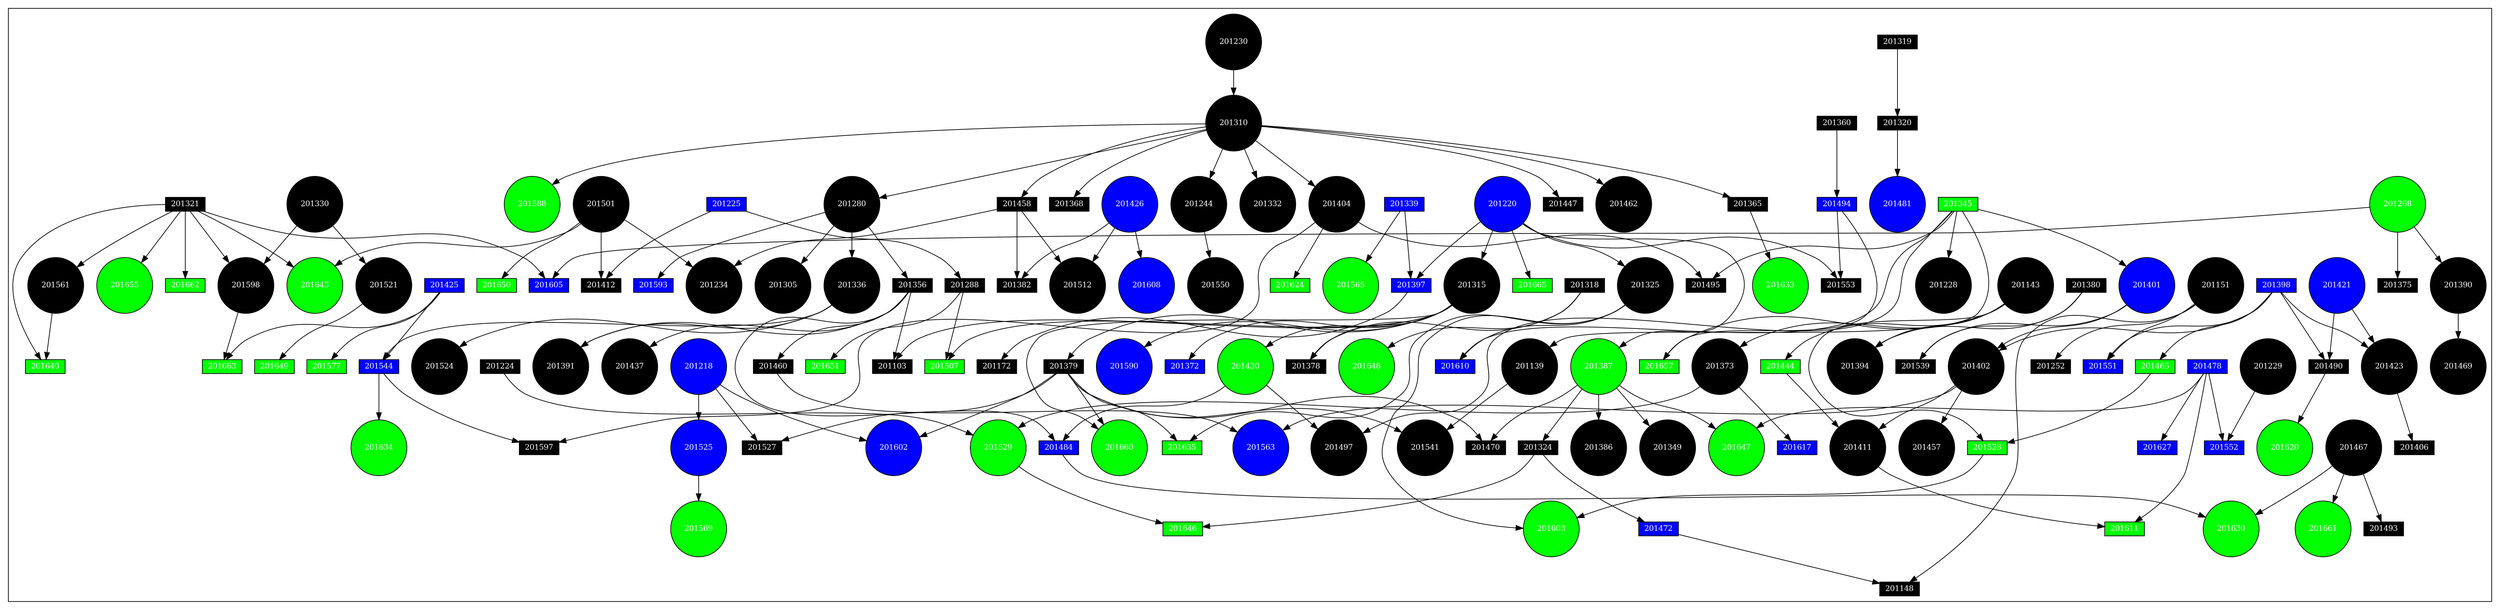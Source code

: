 digraph GRAPH_0 {
edge [ dir=arrow];
graph [ rankdir = TB ];
ratio = auto;
mincross = 2.0;
node [
    fontsize=11,
    fillcolor=white,
    style=filled,
];
subgraph cluster_0 {
label = ""
201640 [ label="201640", rank=41, shape=rectangle, width=0.000, height=0.000, fillcolor="green", fontcolor="white" ]
201368 [ label="201368", rank=40, shape=rectangle, width=0.000, height=0.000, fillcolor="black", fontcolor="white" ]
201472 [ label="201472", rank=38, shape=rectangle, width=0.000, height=0.000, fillcolor="blue", fontcolor="white" ]
201411 [ label="201411", rank=39, shape=circle, width=0.000, height=0.000, fillcolor="black", fontcolor="white" ]
201521 [ label="201521", rank=40, shape=circle, width=0.000, height=0.000, fillcolor="black", fontcolor="white" ]
201490 [ label="201490", rank=40, shape=rectangle, width=0.000, height=0.000, fillcolor="black", fontcolor="white" ]
201647 [ label="201647", rank=41, shape=circle, width=0.000, height=0.000, fillcolor="green", fontcolor="white" ]
201391 [ label="201391", rank=40, shape=circle, width=0.000, height=0.000, fillcolor="black", fontcolor="white" ]
201325 [ label="201325", rank=40, shape=circle, width=0.000, height=0.000, fillcolor="black", fontcolor="white" ]
201646 [ label="201646", rank=41, shape=rectangle, width=0.000, height=0.000, fillcolor="green", fontcolor="white" ]
201360 [ label="201360", rank=38, shape=rectangle, width=0.000, height=0.000, fillcolor="black", fontcolor="white" ]
201229 [ label="201229", rank=38, shape=circle, width=0.000, height=0.000, fillcolor="black", fontcolor="white" ]
201478 [ label="201478", rank=38, shape=rectangle, width=0.000, height=0.000, fillcolor="blue", fontcolor="white" ]
201493 [ label="201493", rank=42, shape=rectangle, width=0.000, height=0.000, fillcolor="black", fontcolor="white" ]
201404 [ label="201404", rank=39, shape=circle, width=0.000, height=0.000, fillcolor="black", fontcolor="white" ]
201330 [ label="201330", rank=37, shape=circle, width=0.000, height=0.000, fillcolor="black", fontcolor="white" ]
201349 [ label="201349", rank=39, shape=circle, width=0.000, height=0.000, fillcolor="black", fontcolor="white" ]
201627 [ label="201627", rank=41, shape=rectangle, width=0.000, height=0.000, fillcolor="blue", fontcolor="white" ]
201611 [ label="201611", rank=40, shape=rectangle, width=0.000, height=0.000, fillcolor="green", fontcolor="white" ]
201172 [ label="201172", rank=40, shape=rectangle, width=0.000, height=0.000, fillcolor="black", fontcolor="white" ]
201512 [ label="201512", rank=41, shape=circle, width=0.000, height=0.000, fillcolor="black", fontcolor="white" ]
201339 [ label="201339", rank=35, shape=rectangle, width=0.000, height=0.000, fillcolor="blue", fontcolor="white" ]
201597 [ label="201597", rank=42, shape=rectangle, width=0.000, height=0.000, fillcolor="black", fontcolor="white" ]
201390 [ label="201390", rank=38, shape=circle, width=0.000, height=0.000, fillcolor="black", fontcolor="white" ]
201630 [ label="201630", rank=41, shape=circle, width=0.000, height=0.000, fillcolor="green", fontcolor="white" ]
201151 [ label="201151", rank=34, shape=circle, width=0.000, height=0.000, fillcolor="black", fontcolor="white" ]
201315 [ label="201315", rank=35, shape=circle, width=0.000, height=0.000, fillcolor="black", fontcolor="white" ]
201624 [ label="201624", rank=41, shape=rectangle, width=0.000, height=0.000, fillcolor="green", fontcolor="white" ]
201495 [ label="201495", rank=40, shape=rectangle, width=0.000, height=0.000, fillcolor="black", fontcolor="white" ]
201332 [ label="201332", rank=37, shape=circle, width=0.000, height=0.000, fillcolor="black", fontcolor="white" ]
201663 [ label="201663", rank=42, shape=rectangle, width=0.000, height=0.000, fillcolor="green", fontcolor="white" ]
201527 [ label="201527", rank=41, shape=rectangle, width=0.000, height=0.000, fillcolor="black", fontcolor="white" ]
201507 [ label="201507", rank=38, shape=rectangle, width=0.000, height=0.000, fillcolor="green", fontcolor="white" ]
201608 [ label="201608", rank=42, shape=circle, width=0.000, height=0.000, fillcolor="blue", fontcolor="white" ]
201305 [ label="201305", rank=38, shape=circle, width=0.000, height=0.000, fillcolor="black", fontcolor="white" ]
201224 [ label="201224", rank=35, shape=rectangle, width=0.000, height=0.000, fillcolor="black", fontcolor="white" ]
201218 [ label="201218", rank=33, shape=circle, width=0.000, height=0.000, fillcolor="blue", fontcolor="white" ]
201665 [ label="201665", rank=42, shape=rectangle, width=0.000, height=0.000, fillcolor="green", fontcolor="white" ]
201447 [ label="201447", rank=38, shape=rectangle, width=0.000, height=0.000, fillcolor="black", fontcolor="white" ]
201372 [ label="201372", rank=36, shape=rectangle, width=0.000, height=0.000, fillcolor="blue", fontcolor="white" ]
201386 [ label="201386", rank=39, shape=circle, width=0.000, height=0.000, fillcolor="black", fontcolor="white" ]
201375 [ label="201375", rank=38, shape=rectangle, width=0.000, height=0.000, fillcolor="black", fontcolor="white" ]
201470 [ label="201470", rank=42, shape=rectangle, width=0.000, height=0.000, fillcolor="black", fontcolor="white" ]
201310 [ label="201310", rank=35, shape=circle, width=0.000, height=0.000, fillcolor="black", fontcolor="white" ]
201382 [ label="201382", rank=41, shape=rectangle, width=0.000, height=0.000, fillcolor="black", fontcolor="white" ]
201634 [ label="201634", rank=41, shape=circle, width=0.000, height=0.000, fillcolor="green", fontcolor="white" ]
201649 [ label="201649", rank=42, shape=rectangle, width=0.000, height=0.000, fillcolor="green", fontcolor="white" ]
201552 [ label="201552", rank=40, shape=rectangle, width=0.000, height=0.000, fillcolor="blue", fontcolor="white" ]
201148 [ label="201148", rank=41, shape=rectangle, width=0.000, height=0.000, fillcolor="black", fontcolor="white" ]
201318 [ label="201318", rank=36, shape=rectangle, width=0.000, height=0.000, fillcolor="black", fontcolor="white" ]
201484 [ label="201484", rank=38, shape=rectangle, width=0.000, height=0.000, fillcolor="blue", fontcolor="white" ]
201657 [ label="201657", rank=42, shape=rectangle, width=0.000, height=0.000, fillcolor="green", fontcolor="white" ]
201345 [ label="201345", rank=34, shape=rectangle, width=0.000, height=0.000, fillcolor="green", fontcolor="white" ]
201379 [ label="201379", rank=41, shape=rectangle, width=0.000, height=0.000, fillcolor="black", fontcolor="white" ]
201320 [ label="201320", rank=35, shape=rectangle, width=0.000, height=0.000, fillcolor="black", fontcolor="white" ]
201401 [ label="201401", rank=36, shape=circle, width=0.000, height=0.000, fillcolor="blue", fontcolor="white" ]
201437 [ label="201437", rank=38, shape=circle, width=0.000, height=0.000, fillcolor="black", fontcolor="white" ]
201561 [ label="201561", rank=41, shape=circle, width=0.000, height=0.000, fillcolor="black", fontcolor="white" ]
201457 [ label="201457", rank=40, shape=circle, width=0.000, height=0.000, fillcolor="black", fontcolor="white" ]
201288 [ label="201288", rank=35, shape=rectangle, width=0.000, height=0.000, fillcolor="black", fontcolor="white" ]
201462 [ label="201462", rank=39, shape=circle, width=0.000, height=0.000, fillcolor="black", fontcolor="white" ]
201244 [ label="201244", rank=41, shape=circle, width=0.000, height=0.000, fillcolor="black", fontcolor="white" ]
201551 [ label="201551", rank=41, shape=rectangle, width=0.000, height=0.000, fillcolor="blue", fontcolor="white" ]
201494 [ label="201494", rank=39, shape=rectangle, width=0.000, height=0.000, fillcolor="blue", fontcolor="white" ]
201394 [ label="201394", rank=39, shape=circle, width=0.000, height=0.000, fillcolor="black", fontcolor="white" ]
201336 [ label="201336", rank=38, shape=circle, width=0.000, height=0.000, fillcolor="black", fontcolor="white" ]
201660 [ label="201660", rank=42, shape=circle, width=0.000, height=0.000, fillcolor="green", fontcolor="white" ]
201605 [ label="201605", rank=42, shape=rectangle, width=0.000, height=0.000, fillcolor="blue", fontcolor="white" ]
201565 [ label="201565", rank=40, shape=circle, width=0.000, height=0.000, fillcolor="green", fontcolor="white" ]
201590 [ label="201590", rank=41, shape=circle, width=0.000, height=0.000, fillcolor="blue", fontcolor="white" ]
201252 [ label="201252", rank=40, shape=rectangle, width=0.000, height=0.000, fillcolor="black", fontcolor="white" ]
201524 [ label="201524", rank=42, shape=circle, width=0.000, height=0.000, fillcolor="black", fontcolor="white" ]
201467 [ label="201467", rank=41, shape=circle, width=0.000, height=0.000, fillcolor="black", fontcolor="white" ]
201544 [ label="201544", rank=40, shape=rectangle, width=0.000, height=0.000, fillcolor="blue", fontcolor="white" ]
201378 [ label="201378", rank=38, shape=rectangle, width=0.000, height=0.000, fillcolor="black", fontcolor="white" ]
201208 [ label="201208", rank=31, shape=circle, width=0.000, height=0.000, fillcolor="green", fontcolor="white" ]
201402 [ label="201402", rank=39, shape=circle, width=0.000, height=0.000, fillcolor="black", fontcolor="white" ]
201228 [ label="201228", rank=38, shape=circle, width=0.000, height=0.000, fillcolor="black", fontcolor="white" ]
201662 [ label="201662", rank=42, shape=rectangle, width=0.000, height=0.000, fillcolor="green", fontcolor="white" ]
201103 [ label="201103", rank=38, shape=rectangle, width=0.000, height=0.000, fillcolor="black", fontcolor="white" ]
201603 [ label="201603", rank=40, shape=circle, width=0.000, height=0.000, fillcolor="green", fontcolor="white" ]
201426 [ label="201426", rank=37, shape=circle, width=0.000, height=0.000, fillcolor="blue", fontcolor="white" ]
201139 [ label="201139", rank=42, shape=circle, width=0.000, height=0.000, fillcolor="black", fontcolor="white" ]
201398 [ label="201398", rank=37, shape=rectangle, width=0.000, height=0.000, fillcolor="blue", fontcolor="white" ]
201143 [ label="201143", rank=32, shape=circle, width=0.000, height=0.000, fillcolor="black", fontcolor="white" ]
201319 [ label="201319", rank=35, shape=rectangle, width=0.000, height=0.000, fillcolor="black", fontcolor="white" ]
201588 [ label="201588", rank=40, shape=circle, width=0.000, height=0.000, fillcolor="green", fontcolor="white" ]
201598 [ label="201598", rank=42, shape=circle, width=0.000, height=0.000, fillcolor="black", fontcolor="white" ]
201577 [ label="201577", rank=40, shape=rectangle, width=0.000, height=0.000, fillcolor="green", fontcolor="white" ]
201356 [ label="201356", rank=38, shape=rectangle, width=0.000, height=0.000, fillcolor="black", fontcolor="white" ]
201620 [ label="201620", rank=41, shape=circle, width=0.000, height=0.000, fillcolor="green", fontcolor="white" ]
201569 [ label="201569", rank=40, shape=circle, width=0.000, height=0.000, fillcolor="green", fontcolor="white" ]
201648 [ label="201648", rank=41, shape=circle, width=0.000, height=0.000, fillcolor="green", fontcolor="white" ]
201230 [ label="201230", rank=34, shape=circle, width=0.000, height=0.000, fillcolor="black", fontcolor="white" ]
201365 [ label="201365", rank=41, shape=rectangle, width=0.000, height=0.000, fillcolor="black", fontcolor="white" ]
201497 [ label="201497", rank=41, shape=circle, width=0.000, height=0.000, fillcolor="black", fontcolor="white" ]
201539 [ label="201539", rank=41, shape=rectangle, width=0.000, height=0.000, fillcolor="black", fontcolor="white" ]
201553 [ label="201553", rank=41, shape=rectangle, width=0.000, height=0.000, fillcolor="black", fontcolor="white" ]
201423 [ label="201423", rank=40, shape=circle, width=0.000, height=0.000, fillcolor="black", fontcolor="white" ]
201406 [ label="201406", rank=42, shape=rectangle, width=0.000, height=0.000, fillcolor="black", fontcolor="white" ]
201541 [ label="201541", rank=42, shape=circle, width=0.000, height=0.000, fillcolor="black", fontcolor="white" ]
201633 [ label="201633", rank=41, shape=circle, width=0.000, height=0.000, fillcolor="green", fontcolor="white" ]
201610 [ label="201610", rank=42, shape=rectangle, width=0.000, height=0.000, fillcolor="blue", fontcolor="white" ]
201324 [ label="201324", rank=38, shape=rectangle, width=0.000, height=0.000, fillcolor="black", fontcolor="white" ]
201444 [ label="201444", rank=37, shape=rectangle, width=0.000, height=0.000, fillcolor="green", fontcolor="white" ]
201465 [ label="201465", rank=37, shape=rectangle, width=0.000, height=0.000, fillcolor="green", fontcolor="white" ]
201563 [ label="201563", rank=41, shape=circle, width=0.000, height=0.000, fillcolor="blue", fontcolor="white" ]
201655 [ label="201655", rank=42, shape=circle, width=0.000, height=0.000, fillcolor="green", fontcolor="white" ]
201225 [ label="201225", rank=32, shape=rectangle, width=0.000, height=0.000, fillcolor="blue", fontcolor="white" ]
201550 [ label="201550", rank=41, shape=circle, width=0.000, height=0.000, fillcolor="black", fontcolor="white" ]
201421 [ label="201421", rank=37, shape=circle, width=0.000, height=0.000, fillcolor="blue", fontcolor="white" ]
201469 [ label="201469", rank=41, shape=circle, width=0.000, height=0.000, fillcolor="black", fontcolor="white" ]
201650 [ label="201650", rank=41, shape=rectangle, width=0.000, height=0.000, fillcolor="green", fontcolor="white" ]
201387 [ label="201387", rank=35, shape=circle, width=0.000, height=0.000, fillcolor="green", fontcolor="white" ]
201529 [ label="201529", rank=39, shape=circle, width=0.000, height=0.000, fillcolor="green", fontcolor="white" ]
201380 [ label="201380", rank=38, shape=rectangle, width=0.000, height=0.000, fillcolor="black", fontcolor="white" ]
201593 [ label="201593", rank=41, shape=rectangle, width=0.000, height=0.000, fillcolor="blue", fontcolor="white" ]
201635 [ label="201635", rank=41, shape=rectangle, width=0.000, height=0.000, fillcolor="green", fontcolor="white" ]
201373 [ label="201373", rank=37, shape=circle, width=0.000, height=0.000, fillcolor="black", fontcolor="white" ]
201661 [ label="201661", rank=42, shape=circle, width=0.000, height=0.000, fillcolor="green", fontcolor="white" ]
201460 [ label="201460", rank=40, shape=rectangle, width=0.000, height=0.000, fillcolor="black", fontcolor="white" ]
201412 [ label="201412", rank=41, shape=rectangle, width=0.000, height=0.000, fillcolor="black", fontcolor="white" ]
201280 [ label="201280", rank=38, shape=circle, width=0.000, height=0.000, fillcolor="black", fontcolor="white" ]
201501 [ label="201501", rank=40, shape=circle, width=0.000, height=0.000, fillcolor="black", fontcolor="white" ]
201430 [ label="201430", rank=36, shape=circle, width=0.000, height=0.000, fillcolor="green", fontcolor="white" ]
201397 [ label="201397", rank=37, shape=rectangle, width=0.000, height=0.000, fillcolor="blue", fontcolor="white" ]
201643 [ label="201643", rank=41, shape=circle, width=0.000, height=0.000, fillcolor="green", fontcolor="white" ]
201528 [ label="201528", rank=39, shape=rectangle, width=0.000, height=0.000, fillcolor="green", fontcolor="white" ]
201234 [ label="201234", rank=41, shape=circle, width=0.000, height=0.000, fillcolor="black", fontcolor="white" ]
201321 [ label="201321", rank=40, shape=rectangle, width=0.000, height=0.000, fillcolor="black", fontcolor="white" ]
201617 [ label="201617", rank=41, shape=rectangle, width=0.000, height=0.000, fillcolor="blue", fontcolor="white" ]
201220 [ label="201220", rank=32, shape=circle, width=0.000, height=0.000, fillcolor="blue", fontcolor="white" ]
201525 [ label="201525", rank=39, shape=circle, width=0.000, height=0.000, fillcolor="blue", fontcolor="white" ]
201602 [ label="201602", rank=41, shape=circle, width=0.000, height=0.000, fillcolor="blue", fontcolor="white" ]
201458 [ label="201458", rank=39, shape=rectangle, width=0.000, height=0.000, fillcolor="black", fontcolor="white" ]
201651 [ label="201651", rank=41, shape=rectangle, width=0.000, height=0.000, fillcolor="green", fontcolor="white" ]
201425 [ label="201425", rank=37, shape=rectangle, width=0.000, height=0.000, fillcolor="blue", fontcolor="white" ]
201481 [ label="201481", rank=38, shape=circle, width=0.000, height=0.000, fillcolor="blue", fontcolor="white" ]
}
201315 -> 201379 [ weight=2 ]
201529 -> 201646 [ weight=2 ]
201324 -> 201646 [ weight=2 ]
201360 -> 201494 [ weight=2 ]
201423 -> 201406 [ weight=2 ]
201398 -> 201465 [ weight=2 ]
201379 -> 201470 [ weight=2 ]
201387 -> 201470 [ weight=2 ]
201325 -> 201610 [ weight=2 ]
201345 -> 201610 [ weight=2 ]
201339 -> 201397 [ weight=2 ]
201220 -> 201397 [ weight=2 ]
201143 -> 201444 [ weight=2 ]
201151 -> 201252 [ weight=2 ]
201421 -> 201490 [ weight=2 ]
201398 -> 201490 [ weight=2 ]
201373 -> 201617 [ weight=2 ]
201324 -> 201472 [ weight=2 ]
201411 -> 201611 [ weight=2 ]
201478 -> 201611 [ weight=2 ]
201379 -> 201527 [ weight=2 ]
201218 -> 201527 [ weight=2 ]
201143 -> 201528 [ weight=2 ]
201465 -> 201528 [ weight=2 ]
201356 -> 201103 [ weight=2 ]
201315 -> 201103 [ weight=2 ]
201478 -> 201627 [ weight=2 ]
201467 -> 201493 [ weight=2 ]
201397 -> 201172 [ weight=2 ]
201318 -> 201378 [ weight=2 ]
201315 -> 201378 [ weight=2 ]
201404 -> 201495 [ weight=2 ]
201345 -> 201495 [ weight=2 ]
201151 -> 201551 [ weight=2 ]
201398 -> 201551 [ weight=2 ]
201401 -> 201539 [ weight=2 ]
201380 -> 201539 [ weight=2 ]
201220 -> 201665 [ weight=2 ]
201288 -> 201507 [ weight=2 ]
201315 -> 201507 [ weight=2 ]
201143 -> 201657 [ weight=2 ]
201494 -> 201657 [ weight=2 ]
201494 -> 201553 [ weight=2 ]
201220 -> 201553 [ weight=2 ]
201472 -> 201148 [ weight=2 ]
201151 -> 201148 [ weight=2 ]
201315 -> 201372 [ weight=2 ]
201325 -> 201635 [ weight=2 ]
201379 -> 201635 [ weight=2 ]
201356 -> 201484 [ weight=2 ]
201430 -> 201484 [ weight=2 ]
201229 -> 201552 [ weight=2 ]
201478 -> 201552 [ weight=2 ]
201387 -> 201324 [ weight=2 ]
201345 -> 201139 [ weight=2 ]
201345 -> 201228 [ weight=2 ]
201280 -> 201305 [ weight=2 ]
201220 -> 201315 [ weight=2 ]
201220 -> 201325 [ weight=2 ]
201387 -> 201349 [ weight=2 ]
201143 -> 201373 [ weight=2 ]
201387 -> 201386 [ weight=2 ]
201220 -> 201387 [ weight=2 ]
201143 -> 201394 [ weight=2 ]
201380 -> 201394 [ weight=2 ]
201345 -> 201401 [ weight=2 ]
201401 -> 201402 [ weight=2 ]
201398 -> 201402 [ weight=2 ]
201402 -> 201411 [ weight=2 ]
201444 -> 201411 [ weight=2 ]
201421 -> 201423 [ weight=2 ]
201398 -> 201423 [ weight=2 ]
201315 -> 201430 [ weight=2 ]
201356 -> 201437 [ weight=2 ]
201402 -> 201457 [ weight=2 ]
201430 -> 201497 [ weight=2 ]
201345 -> 201497 [ weight=2 ]
201373 -> 201529 [ weight=2 ]
201224 -> 201529 [ weight=2 ]
201139 -> 201541 [ weight=2 ]
201379 -> 201541 [ weight=2 ]
201402 -> 201563 [ weight=2 ]
201460 -> 201563 [ weight=2 ]
201339 -> 201565 [ weight=2 ]
201315 -> 201590 [ weight=2 ]
201379 -> 201602 [ weight=2 ]
201218 -> 201602 [ weight=2 ]
201528 -> 201603 [ weight=2 ]
201325 -> 201603 [ weight=2 ]
201490 -> 201620 [ weight=2 ]
201484 -> 201630 [ weight=2 ]
201467 -> 201630 [ weight=2 ]
201478 -> 201647 [ weight=2 ]
201387 -> 201647 [ weight=2 ]
201318 -> 201648 [ weight=2 ]
201379 -> 201660 [ weight=2 ]
201315 -> 201660 [ weight=2 ]
201467 -> 201661 [ weight=2 ]
201425 -> 201577 [ weight=2 ]
201321 -> 201662 [ weight=2 ]
201225 -> 201412 [ weight=2 ]
201501 -> 201412 [ weight=2 ]
201404 -> 201597 [ weight=2 ]
201544 -> 201597 [ weight=2 ]
201310 -> 201458 [ weight=2 ]
201321 -> 201605 [ weight=2 ]
201208 -> 201605 [ weight=2 ]
201425 -> 201544 [ weight=2 ]
201336 -> 201544 [ weight=2 ]
201501 -> 201650 [ weight=2 ]
201280 -> 201593 [ weight=2 ]
201225 -> 201288 [ weight=2 ]
201310 -> 201447 [ weight=2 ]
201598 -> 201663 [ weight=2 ]
201425 -> 201663 [ weight=2 ]
201280 -> 201356 [ weight=2 ]
201319 -> 201320 [ weight=2 ]
201310 -> 201368 [ weight=2 ]
201521 -> 201649 [ weight=2 ]
201404 -> 201624 [ weight=2 ]
201310 -> 201365 [ weight=2 ]
201561 -> 201640 [ weight=2 ]
201321 -> 201640 [ weight=2 ]
201208 -> 201375 [ weight=2 ]
201288 -> 201651 [ weight=2 ]
201458 -> 201382 [ weight=2 ]
201426 -> 201382 [ weight=2 ]
201356 -> 201460 [ weight=2 ]
201458 -> 201234 [ weight=2 ]
201501 -> 201234 [ weight=2 ]
201310 -> 201244 [ weight=2 ]
201310 -> 201280 [ weight=2 ]
201230 -> 201310 [ weight=2 ]
201310 -> 201332 [ weight=2 ]
201280 -> 201336 [ weight=2 ]
201208 -> 201390 [ weight=2 ]
201356 -> 201391 [ weight=2 ]
201336 -> 201391 [ weight=2 ]
201310 -> 201404 [ weight=2 ]
201310 -> 201462 [ weight=2 ]
201390 -> 201469 [ weight=2 ]
201320 -> 201481 [ weight=2 ]
201458 -> 201512 [ weight=2 ]
201426 -> 201512 [ weight=2 ]
201330 -> 201521 [ weight=2 ]
201336 -> 201524 [ weight=2 ]
201218 -> 201525 [ weight=2 ]
201244 -> 201550 [ weight=2 ]
201321 -> 201561 [ weight=2 ]
201525 -> 201569 [ weight=2 ]
201310 -> 201588 [ weight=2 ]
201330 -> 201598 [ weight=2 ]
201321 -> 201598 [ weight=2 ]
201426 -> 201608 [ weight=2 ]
201365 -> 201633 [ weight=2 ]
201544 -> 201634 [ weight=2 ]
201501 -> 201643 [ weight=2 ]
201321 -> 201643 [ weight=2 ]
201321 -> 201655 [ weight=2 ]
}

